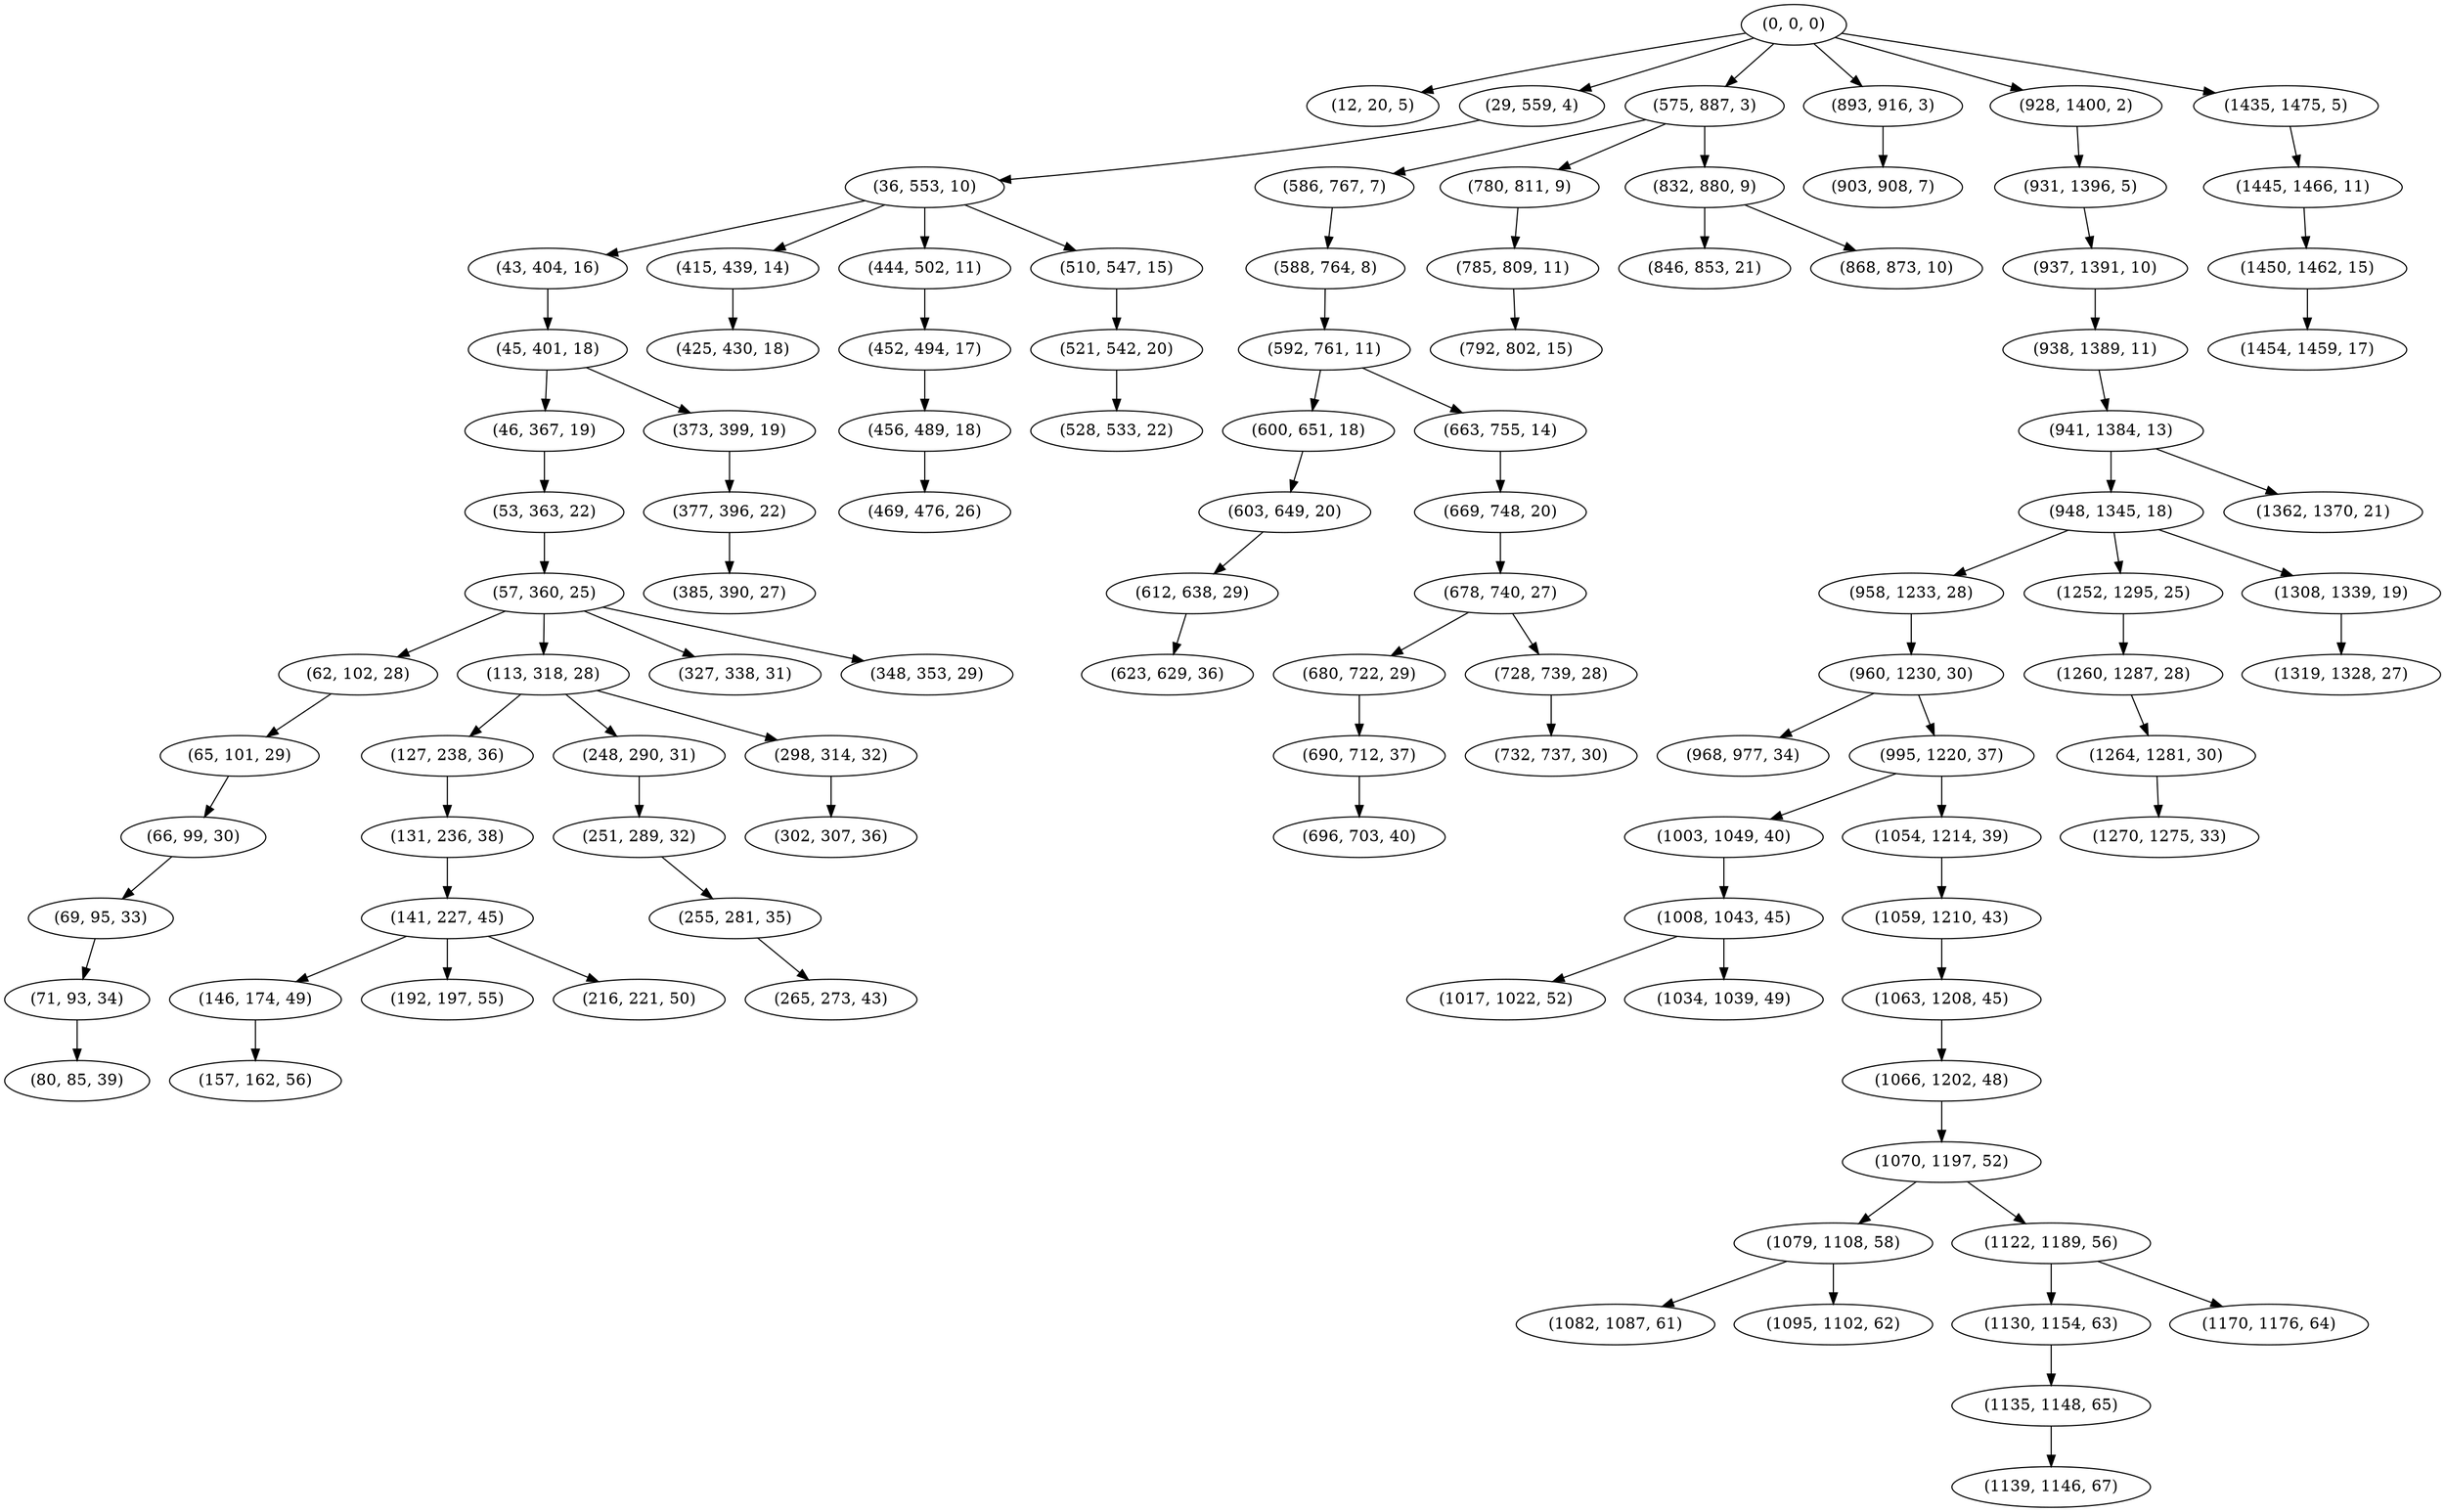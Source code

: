 digraph tree {
    "(0, 0, 0)";
    "(12, 20, 5)";
    "(29, 559, 4)";
    "(36, 553, 10)";
    "(43, 404, 16)";
    "(45, 401, 18)";
    "(46, 367, 19)";
    "(53, 363, 22)";
    "(57, 360, 25)";
    "(62, 102, 28)";
    "(65, 101, 29)";
    "(66, 99, 30)";
    "(69, 95, 33)";
    "(71, 93, 34)";
    "(80, 85, 39)";
    "(113, 318, 28)";
    "(127, 238, 36)";
    "(131, 236, 38)";
    "(141, 227, 45)";
    "(146, 174, 49)";
    "(157, 162, 56)";
    "(192, 197, 55)";
    "(216, 221, 50)";
    "(248, 290, 31)";
    "(251, 289, 32)";
    "(255, 281, 35)";
    "(265, 273, 43)";
    "(298, 314, 32)";
    "(302, 307, 36)";
    "(327, 338, 31)";
    "(348, 353, 29)";
    "(373, 399, 19)";
    "(377, 396, 22)";
    "(385, 390, 27)";
    "(415, 439, 14)";
    "(425, 430, 18)";
    "(444, 502, 11)";
    "(452, 494, 17)";
    "(456, 489, 18)";
    "(469, 476, 26)";
    "(510, 547, 15)";
    "(521, 542, 20)";
    "(528, 533, 22)";
    "(575, 887, 3)";
    "(586, 767, 7)";
    "(588, 764, 8)";
    "(592, 761, 11)";
    "(600, 651, 18)";
    "(603, 649, 20)";
    "(612, 638, 29)";
    "(623, 629, 36)";
    "(663, 755, 14)";
    "(669, 748, 20)";
    "(678, 740, 27)";
    "(680, 722, 29)";
    "(690, 712, 37)";
    "(696, 703, 40)";
    "(728, 739, 28)";
    "(732, 737, 30)";
    "(780, 811, 9)";
    "(785, 809, 11)";
    "(792, 802, 15)";
    "(832, 880, 9)";
    "(846, 853, 21)";
    "(868, 873, 10)";
    "(893, 916, 3)";
    "(903, 908, 7)";
    "(928, 1400, 2)";
    "(931, 1396, 5)";
    "(937, 1391, 10)";
    "(938, 1389, 11)";
    "(941, 1384, 13)";
    "(948, 1345, 18)";
    "(958, 1233, 28)";
    "(960, 1230, 30)";
    "(968, 977, 34)";
    "(995, 1220, 37)";
    "(1003, 1049, 40)";
    "(1008, 1043, 45)";
    "(1017, 1022, 52)";
    "(1034, 1039, 49)";
    "(1054, 1214, 39)";
    "(1059, 1210, 43)";
    "(1063, 1208, 45)";
    "(1066, 1202, 48)";
    "(1070, 1197, 52)";
    "(1079, 1108, 58)";
    "(1082, 1087, 61)";
    "(1095, 1102, 62)";
    "(1122, 1189, 56)";
    "(1130, 1154, 63)";
    "(1135, 1148, 65)";
    "(1139, 1146, 67)";
    "(1170, 1176, 64)";
    "(1252, 1295, 25)";
    "(1260, 1287, 28)";
    "(1264, 1281, 30)";
    "(1270, 1275, 33)";
    "(1308, 1339, 19)";
    "(1319, 1328, 27)";
    "(1362, 1370, 21)";
    "(1435, 1475, 5)";
    "(1445, 1466, 11)";
    "(1450, 1462, 15)";
    "(1454, 1459, 17)";
    "(0, 0, 0)" -> "(12, 20, 5)";
    "(0, 0, 0)" -> "(29, 559, 4)";
    "(0, 0, 0)" -> "(575, 887, 3)";
    "(0, 0, 0)" -> "(893, 916, 3)";
    "(0, 0, 0)" -> "(928, 1400, 2)";
    "(0, 0, 0)" -> "(1435, 1475, 5)";
    "(29, 559, 4)" -> "(36, 553, 10)";
    "(36, 553, 10)" -> "(43, 404, 16)";
    "(36, 553, 10)" -> "(415, 439, 14)";
    "(36, 553, 10)" -> "(444, 502, 11)";
    "(36, 553, 10)" -> "(510, 547, 15)";
    "(43, 404, 16)" -> "(45, 401, 18)";
    "(45, 401, 18)" -> "(46, 367, 19)";
    "(45, 401, 18)" -> "(373, 399, 19)";
    "(46, 367, 19)" -> "(53, 363, 22)";
    "(53, 363, 22)" -> "(57, 360, 25)";
    "(57, 360, 25)" -> "(62, 102, 28)";
    "(57, 360, 25)" -> "(113, 318, 28)";
    "(57, 360, 25)" -> "(327, 338, 31)";
    "(57, 360, 25)" -> "(348, 353, 29)";
    "(62, 102, 28)" -> "(65, 101, 29)";
    "(65, 101, 29)" -> "(66, 99, 30)";
    "(66, 99, 30)" -> "(69, 95, 33)";
    "(69, 95, 33)" -> "(71, 93, 34)";
    "(71, 93, 34)" -> "(80, 85, 39)";
    "(113, 318, 28)" -> "(127, 238, 36)";
    "(113, 318, 28)" -> "(248, 290, 31)";
    "(113, 318, 28)" -> "(298, 314, 32)";
    "(127, 238, 36)" -> "(131, 236, 38)";
    "(131, 236, 38)" -> "(141, 227, 45)";
    "(141, 227, 45)" -> "(146, 174, 49)";
    "(141, 227, 45)" -> "(192, 197, 55)";
    "(141, 227, 45)" -> "(216, 221, 50)";
    "(146, 174, 49)" -> "(157, 162, 56)";
    "(248, 290, 31)" -> "(251, 289, 32)";
    "(251, 289, 32)" -> "(255, 281, 35)";
    "(255, 281, 35)" -> "(265, 273, 43)";
    "(298, 314, 32)" -> "(302, 307, 36)";
    "(373, 399, 19)" -> "(377, 396, 22)";
    "(377, 396, 22)" -> "(385, 390, 27)";
    "(415, 439, 14)" -> "(425, 430, 18)";
    "(444, 502, 11)" -> "(452, 494, 17)";
    "(452, 494, 17)" -> "(456, 489, 18)";
    "(456, 489, 18)" -> "(469, 476, 26)";
    "(510, 547, 15)" -> "(521, 542, 20)";
    "(521, 542, 20)" -> "(528, 533, 22)";
    "(575, 887, 3)" -> "(586, 767, 7)";
    "(575, 887, 3)" -> "(780, 811, 9)";
    "(575, 887, 3)" -> "(832, 880, 9)";
    "(586, 767, 7)" -> "(588, 764, 8)";
    "(588, 764, 8)" -> "(592, 761, 11)";
    "(592, 761, 11)" -> "(600, 651, 18)";
    "(592, 761, 11)" -> "(663, 755, 14)";
    "(600, 651, 18)" -> "(603, 649, 20)";
    "(603, 649, 20)" -> "(612, 638, 29)";
    "(612, 638, 29)" -> "(623, 629, 36)";
    "(663, 755, 14)" -> "(669, 748, 20)";
    "(669, 748, 20)" -> "(678, 740, 27)";
    "(678, 740, 27)" -> "(680, 722, 29)";
    "(678, 740, 27)" -> "(728, 739, 28)";
    "(680, 722, 29)" -> "(690, 712, 37)";
    "(690, 712, 37)" -> "(696, 703, 40)";
    "(728, 739, 28)" -> "(732, 737, 30)";
    "(780, 811, 9)" -> "(785, 809, 11)";
    "(785, 809, 11)" -> "(792, 802, 15)";
    "(832, 880, 9)" -> "(846, 853, 21)";
    "(832, 880, 9)" -> "(868, 873, 10)";
    "(893, 916, 3)" -> "(903, 908, 7)";
    "(928, 1400, 2)" -> "(931, 1396, 5)";
    "(931, 1396, 5)" -> "(937, 1391, 10)";
    "(937, 1391, 10)" -> "(938, 1389, 11)";
    "(938, 1389, 11)" -> "(941, 1384, 13)";
    "(941, 1384, 13)" -> "(948, 1345, 18)";
    "(941, 1384, 13)" -> "(1362, 1370, 21)";
    "(948, 1345, 18)" -> "(958, 1233, 28)";
    "(948, 1345, 18)" -> "(1252, 1295, 25)";
    "(948, 1345, 18)" -> "(1308, 1339, 19)";
    "(958, 1233, 28)" -> "(960, 1230, 30)";
    "(960, 1230, 30)" -> "(968, 977, 34)";
    "(960, 1230, 30)" -> "(995, 1220, 37)";
    "(995, 1220, 37)" -> "(1003, 1049, 40)";
    "(995, 1220, 37)" -> "(1054, 1214, 39)";
    "(1003, 1049, 40)" -> "(1008, 1043, 45)";
    "(1008, 1043, 45)" -> "(1017, 1022, 52)";
    "(1008, 1043, 45)" -> "(1034, 1039, 49)";
    "(1054, 1214, 39)" -> "(1059, 1210, 43)";
    "(1059, 1210, 43)" -> "(1063, 1208, 45)";
    "(1063, 1208, 45)" -> "(1066, 1202, 48)";
    "(1066, 1202, 48)" -> "(1070, 1197, 52)";
    "(1070, 1197, 52)" -> "(1079, 1108, 58)";
    "(1070, 1197, 52)" -> "(1122, 1189, 56)";
    "(1079, 1108, 58)" -> "(1082, 1087, 61)";
    "(1079, 1108, 58)" -> "(1095, 1102, 62)";
    "(1122, 1189, 56)" -> "(1130, 1154, 63)";
    "(1122, 1189, 56)" -> "(1170, 1176, 64)";
    "(1130, 1154, 63)" -> "(1135, 1148, 65)";
    "(1135, 1148, 65)" -> "(1139, 1146, 67)";
    "(1252, 1295, 25)" -> "(1260, 1287, 28)";
    "(1260, 1287, 28)" -> "(1264, 1281, 30)";
    "(1264, 1281, 30)" -> "(1270, 1275, 33)";
    "(1308, 1339, 19)" -> "(1319, 1328, 27)";
    "(1435, 1475, 5)" -> "(1445, 1466, 11)";
    "(1445, 1466, 11)" -> "(1450, 1462, 15)";
    "(1450, 1462, 15)" -> "(1454, 1459, 17)";
}
